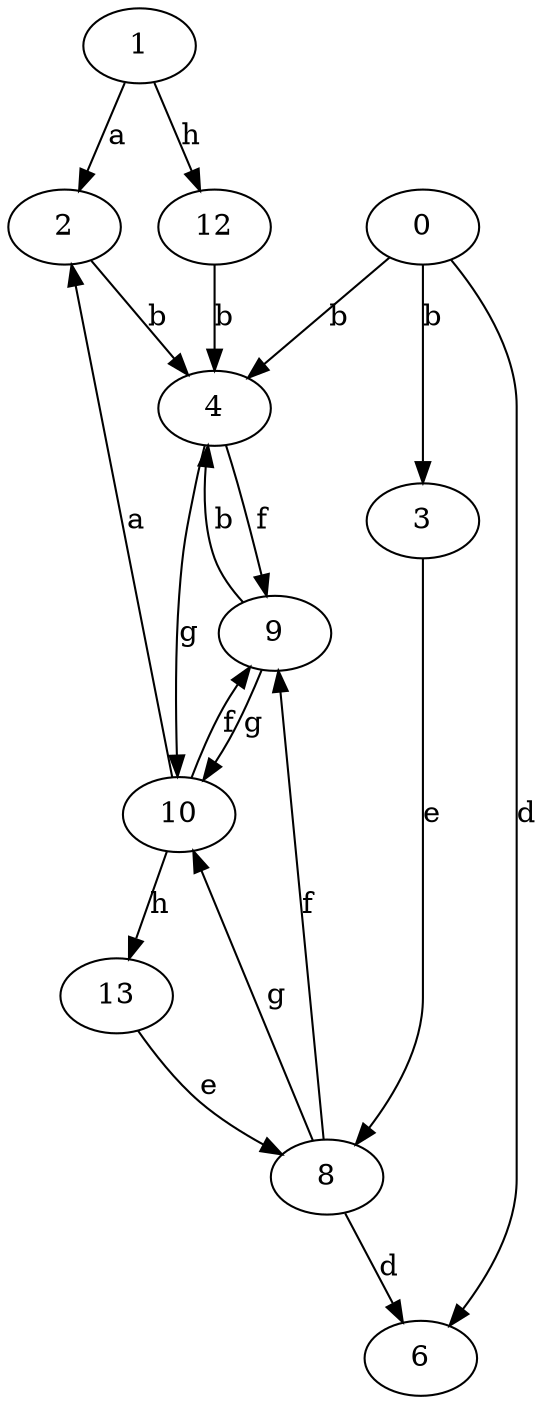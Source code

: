 strict digraph  {
1;
2;
3;
4;
6;
8;
9;
10;
0;
12;
13;
1 -> 2  [label=a];
1 -> 12  [label=h];
2 -> 4  [label=b];
3 -> 8  [label=e];
4 -> 9  [label=f];
4 -> 10  [label=g];
8 -> 6  [label=d];
8 -> 9  [label=f];
8 -> 10  [label=g];
9 -> 4  [label=b];
9 -> 10  [label=g];
10 -> 2  [label=a];
10 -> 9  [label=f];
10 -> 13  [label=h];
0 -> 3  [label=b];
0 -> 4  [label=b];
0 -> 6  [label=d];
12 -> 4  [label=b];
13 -> 8  [label=e];
}
